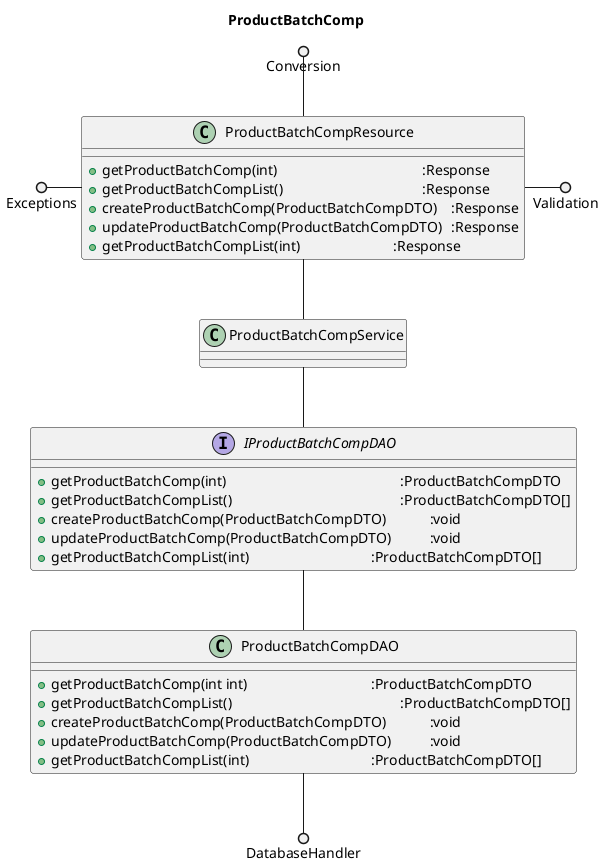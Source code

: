@startuml
title ProductBatchComp
class "ProductBatchCompDAO" as prbdao{
    + getProductBatchComp(int int)\t\t\t\t\t:ProductBatchCompDTO
    + getProductBatchCompList()\t\t\t\t\t\t:ProductBatchCompDTO[]
    + createProductBatchComp(ProductBatchCompDTO)\t\t:void
    + updateProductBatchComp(ProductBatchCompDTO)\t\t:void
    + getProductBatchCompList(int)\t\t\t\t\t:ProductBatchCompDTO[]
}
interface "IProductBatchCompDAO" as iprbdao{
    + getProductBatchComp(int)\t\t\t\t\t\t:ProductBatchCompDTO
    + getProductBatchCompList()\t\t\t\t\t\t:ProductBatchCompDTO[]
    + createProductBatchComp(ProductBatchCompDTO)\t\t:void
    + updateProductBatchComp(ProductBatchCompDTO)\t\t:void
    + getProductBatchCompList(int)\t\t\t\t\t:ProductBatchCompDTO[]
}
class "ProductBatchCompService" as pbcser {
}
class "ProductBatchCompResource" as pbcres {
    + getProductBatchComp(int)\t\t\t\t\t:Response
    + getProductBatchCompList()\t\t\t\t\t:Response
    + createProductBatchComp(ProductBatchCompDTO)\t:Response
    + updateProductBatchComp(ProductBatchCompDTO)\t:Response
    + getProductBatchCompList(int)\t\t\t\t:Response
}

iprbdao -d- prbdao
iprbdao -u- pbcser
pbcres -d- pbcser
prbdao --() DatabaseHandler 
pbcres -() Validation
Exceptions ()- pbcres
Conversion ()-- pbcres
@enduml
